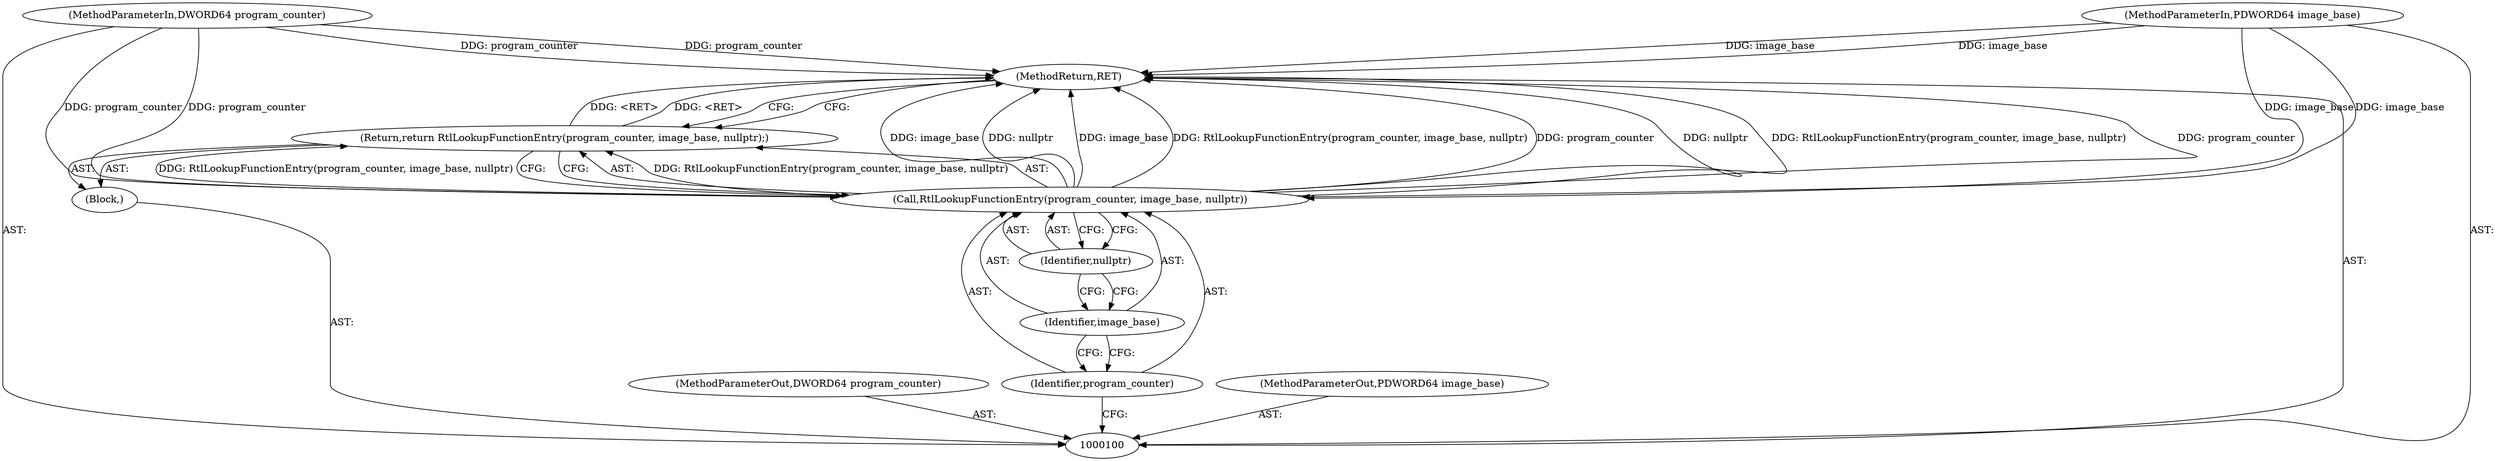 digraph "1_Chrome_0fb75f1e468fe9054be3b3d3d5b9bf9a66e4199d_10" {
"1000109" [label="(MethodReturn,RET)"];
"1000101" [label="(MethodParameterIn,DWORD64 program_counter)"];
"1000122" [label="(MethodParameterOut,DWORD64 program_counter)"];
"1000102" [label="(MethodParameterIn,PDWORD64 image_base)"];
"1000123" [label="(MethodParameterOut,PDWORD64 image_base)"];
"1000103" [label="(Block,)"];
"1000104" [label="(Return,return RtlLookupFunctionEntry(program_counter, image_base, nullptr);)"];
"1000106" [label="(Identifier,program_counter)"];
"1000107" [label="(Identifier,image_base)"];
"1000108" [label="(Identifier,nullptr)"];
"1000105" [label="(Call,RtlLookupFunctionEntry(program_counter, image_base, nullptr))"];
"1000109" -> "1000100"  [label="AST: "];
"1000109" -> "1000104"  [label="CFG: "];
"1000105" -> "1000109"  [label="DDG: nullptr"];
"1000105" -> "1000109"  [label="DDG: image_base"];
"1000105" -> "1000109"  [label="DDG: RtlLookupFunctionEntry(program_counter, image_base, nullptr)"];
"1000105" -> "1000109"  [label="DDG: program_counter"];
"1000102" -> "1000109"  [label="DDG: image_base"];
"1000101" -> "1000109"  [label="DDG: program_counter"];
"1000104" -> "1000109"  [label="DDG: <RET>"];
"1000101" -> "1000100"  [label="AST: "];
"1000101" -> "1000109"  [label="DDG: program_counter"];
"1000101" -> "1000105"  [label="DDG: program_counter"];
"1000122" -> "1000100"  [label="AST: "];
"1000102" -> "1000100"  [label="AST: "];
"1000102" -> "1000109"  [label="DDG: image_base"];
"1000102" -> "1000105"  [label="DDG: image_base"];
"1000123" -> "1000100"  [label="AST: "];
"1000103" -> "1000100"  [label="AST: "];
"1000104" -> "1000103"  [label="AST: "];
"1000104" -> "1000103"  [label="AST: "];
"1000104" -> "1000105"  [label="CFG: "];
"1000105" -> "1000104"  [label="AST: "];
"1000109" -> "1000104"  [label="CFG: "];
"1000104" -> "1000109"  [label="DDG: <RET>"];
"1000105" -> "1000104"  [label="DDG: RtlLookupFunctionEntry(program_counter, image_base, nullptr)"];
"1000106" -> "1000105"  [label="AST: "];
"1000106" -> "1000100"  [label="CFG: "];
"1000107" -> "1000106"  [label="CFG: "];
"1000107" -> "1000105"  [label="AST: "];
"1000107" -> "1000106"  [label="CFG: "];
"1000108" -> "1000107"  [label="CFG: "];
"1000108" -> "1000105"  [label="AST: "];
"1000108" -> "1000107"  [label="CFG: "];
"1000105" -> "1000108"  [label="CFG: "];
"1000105" -> "1000104"  [label="AST: "];
"1000105" -> "1000108"  [label="CFG: "];
"1000106" -> "1000105"  [label="AST: "];
"1000107" -> "1000105"  [label="AST: "];
"1000108" -> "1000105"  [label="AST: "];
"1000104" -> "1000105"  [label="CFG: "];
"1000105" -> "1000109"  [label="DDG: nullptr"];
"1000105" -> "1000109"  [label="DDG: image_base"];
"1000105" -> "1000109"  [label="DDG: RtlLookupFunctionEntry(program_counter, image_base, nullptr)"];
"1000105" -> "1000109"  [label="DDG: program_counter"];
"1000105" -> "1000104"  [label="DDG: RtlLookupFunctionEntry(program_counter, image_base, nullptr)"];
"1000101" -> "1000105"  [label="DDG: program_counter"];
"1000102" -> "1000105"  [label="DDG: image_base"];
}

